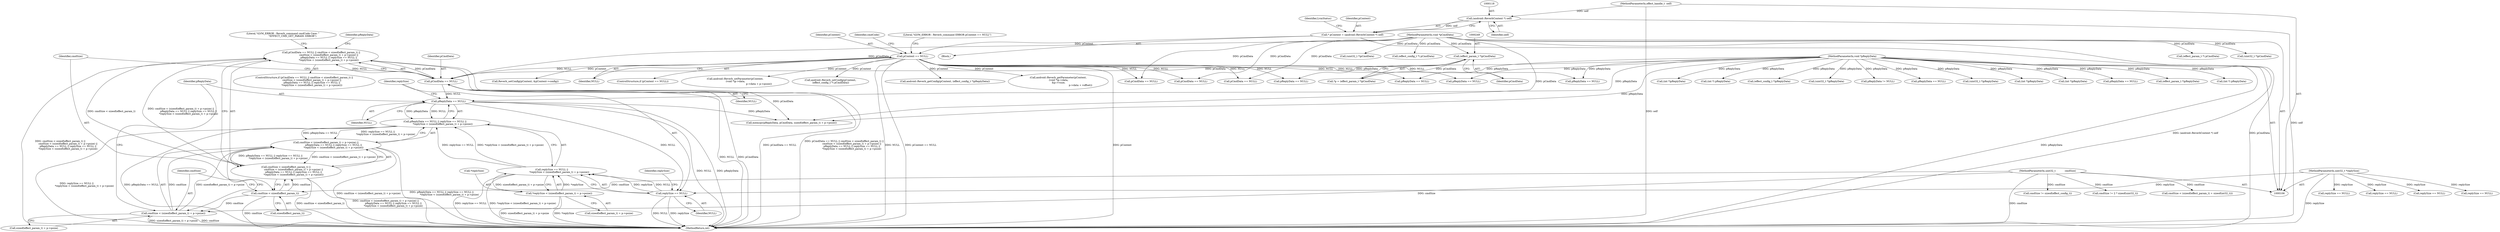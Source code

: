 digraph "0_Android_aeea52da00d210587fb3ed895de3d5f2e0264c88_6@API" {
"1000252" [label="(Call,pCmdData == NULL || cmdSize < sizeof(effect_param_t) ||\n                    cmdSize < (sizeof(effect_param_t) + p->psize) ||\n                    pReplyData == NULL || replySize == NULL ||\n                    *replySize < (sizeof(effect_param_t) + p->psize))"];
"1000253" [label="(Call,pCmdData == NULL)"];
"1000248" [label="(Call,(effect_param_t *)pCmdData)"];
"1000110" [label="(MethodParameterIn,void *pCmdData)"];
"1000127" [label="(Call,pContext == NULL)"];
"1000115" [label="(Call,* pContext = (android::ReverbContext *) self)"];
"1000117" [label="(Call,(android::ReverbContext *) self)"];
"1000107" [label="(MethodParameterIn,effect_handle_t  self)"];
"1000256" [label="(Call,cmdSize < sizeof(effect_param_t) ||\n                    cmdSize < (sizeof(effect_param_t) + p->psize) ||\n                    pReplyData == NULL || replySize == NULL ||\n                    *replySize < (sizeof(effect_param_t) + p->psize))"];
"1000257" [label="(Call,cmdSize < sizeof(effect_param_t))"];
"1000109" [label="(MethodParameterIn,uint32_t            cmdSize)"];
"1000261" [label="(Call,cmdSize < (sizeof(effect_param_t) + p->psize) ||\n                    pReplyData == NULL || replySize == NULL ||\n                    *replySize < (sizeof(effect_param_t) + p->psize))"];
"1000262" [label="(Call,cmdSize < (sizeof(effect_param_t) + p->psize))"];
"1000270" [label="(Call,pReplyData == NULL || replySize == NULL ||\n                    *replySize < (sizeof(effect_param_t) + p->psize))"];
"1000271" [label="(Call,pReplyData == NULL)"];
"1000112" [label="(MethodParameterIn,void *pReplyData)"];
"1000274" [label="(Call,replySize == NULL ||\n                    *replySize < (sizeof(effect_param_t) + p->psize))"];
"1000275" [label="(Call,replySize == NULL)"];
"1000111" [label="(MethodParameterIn,uint32_t *replySize)"];
"1000278" [label="(Call,*replySize < (sizeof(effect_param_t) + p->psize))"];
"1000183" [label="(Call,replySize == NULL)"];
"1000174" [label="(Call,cmdSize != sizeof(effect_config_t))"];
"1000126" [label="(ControlStructure,if (pContext == NULL))"];
"1000546" [label="(Call,cmdSize != 2 * sizeof(uint32_t))"];
"1000255" [label="(Identifier,NULL)"];
"1000257" [label="(Call,cmdSize < sizeof(effect_param_t))"];
"1000246" [label="(Call,*p = (effect_param_t *)pCmdData)"];
"1000277" [label="(Identifier,NULL)"];
"1000146" [label="(Call,replySize == NULL)"];
"1000110" [label="(MethodParameterIn,void *pCmdData)"];
"1000111" [label="(MethodParameterIn,uint32_t *replySize)"];
"1000413" [label="(Call,android::Reverb_setParameter(pContext,\n (void *)p->data,\n                                                              p->data + p->psize))"];
"1000259" [label="(Call,sizeof(effect_param_t))"];
"1000202" [label="(Call,android::Reverb_setConfig(pContext,\n (effect_config_t *) pCmdData))"];
"1000252" [label="(Call,pCmdData == NULL || cmdSize < sizeof(effect_param_t) ||\n                    cmdSize < (sizeof(effect_param_t) + p->psize) ||\n                    pReplyData == NULL || replySize == NULL ||\n                    *replySize < (sizeof(effect_param_t) + p->psize))"];
"1000107" [label="(MethodParameterIn,effect_handle_t  self)"];
"1000530" [label="(Call,(int *)pReplyData)"];
"1000371" [label="(Call,pReplyData == NULL)"];
"1000263" [label="(Identifier,cmdSize)"];
"1000304" [label="(Call,(effect_param_t *)pReplyData)"];
"1000117" [label="(Call,(android::ReverbContext *) self)"];
"1000258" [label="(Identifier,cmdSize)"];
"1000359" [label="(Call,pCmdData == NULL)"];
"1000127" [label="(Call,pContext == NULL)"];
"1000128" [label="(Identifier,pContext)"];
"1000274" [label="(Call,replySize == NULL ||\n                    *replySize < (sizeof(effect_param_t) + p->psize))"];
"1000271" [label="(Call,pReplyData == NULL)"];
"1000124" [label="(Identifier,LvmStatus)"];
"1000392" [label="(Call,(effect_param_t *) pCmdData)"];
"1000199" [label="(Call,(int *) pReplyData)"];
"1000264" [label="(Call,sizeof(effect_param_t) + p->psize)"];
"1000280" [label="(Identifier,replySize)"];
"1000410" [label="(Call,(int *)pReplyData)"];
"1000281" [label="(Call,sizeof(effect_param_t) + p->psize)"];
"1000279" [label="(Call,*replySize)"];
"1000278" [label="(Call,*replySize < (sizeof(effect_param_t) + p->psize))"];
"1000363" [label="(Call,cmdSize < (sizeof(effect_param_t) + sizeof(int32_t)))"];
"1000162" [label="(Call,(int *) pReplyData)"];
"1000231" [label="(Call,(effect_config_t *)pReplyData)"];
"1000502" [label="(Call,pReplyData == NULL)"];
"1000137" [label="(Identifier,cmdCode)"];
"1000375" [label="(Call,replySize == NULL)"];
"1000116" [label="(Identifier,pContext)"];
"1000229" [label="(Call,android::Reverb_getConfig(pContext, (effect_config_t *)pReplyData))"];
"1000276" [label="(Identifier,replySize)"];
"1000272" [label="(Identifier,pReplyData)"];
"1000589" [label="(Call,(uint32_t *)pCmdData)"];
"1000275" [label="(Call,replySize == NULL)"];
"1000273" [label="(Identifier,NULL)"];
"1000599" [label="(Call,(uint32_t *)pReplyData)"];
"1000109" [label="(MethodParameterIn,uint32_t            cmdSize)"];
"1000559" [label="(Call,pReplyData != NULL)"];
"1000215" [label="(Call,replySize == NULL)"];
"1000431" [label="(Call,pReplyData == NULL)"];
"1000289" [label="(Literal,\"\tLVM_ERROR : Reverb_command cmdCode Case: \"\n                         \"EFFECT_CMD_GET_PARAM: ERROR\")"];
"1000668" [label="(MethodReturn,int)"];
"1000327" [label="(Call,android::Reverb_getParameter(pContext,\n (void *)p->data,\n &p->vsize,\n                                                          p->data + voffset))"];
"1000253" [label="(Call,pCmdData == NULL)"];
"1000572" [label="(Call,(uint32_t *)pCmdData)"];
"1000250" [label="(Identifier,pCmdData)"];
"1000170" [label="(Call,pCmdData == NULL)"];
"1000294" [label="(Identifier,pReplyData)"];
"1000270" [label="(Call,pReplyData == NULL || replySize == NULL ||\n                    *replySize < (sizeof(effect_param_t) + p->psize))"];
"1000132" [label="(Literal,\"\tLVM_ERROR : Reverb_command ERROR pContext == NULL\")"];
"1000236" [label="(Call,Reverb_setConfig(pContext, &pContext->config))"];
"1000112" [label="(MethodParameterIn,void *pReplyData)"];
"1000113" [label="(Block,)"];
"1000115" [label="(Call,* pContext = (android::ReverbContext *) self)"];
"1000543" [label="(Call,pCmdData == NULL)"];
"1000211" [label="(Call,pReplyData == NULL)"];
"1000262" [label="(Call,cmdSize < (sizeof(effect_param_t) + p->psize))"];
"1000256" [label="(Call,cmdSize < sizeof(effect_param_t) ||\n                    cmdSize < (sizeof(effect_param_t) + p->psize) ||\n                    pReplyData == NULL || replySize == NULL ||\n                    *replySize < (sizeof(effect_param_t) + p->psize))"];
"1000179" [label="(Call,pReplyData == NULL)"];
"1000142" [label="(Call,pReplyData == NULL)"];
"1000261" [label="(Call,cmdSize < (sizeof(effect_param_t) + p->psize) ||\n                    pReplyData == NULL || replySize == NULL ||\n                    *replySize < (sizeof(effect_param_t) + p->psize))"];
"1000608" [label="(Call,(uint32_t *)pReplyData)"];
"1000251" [label="(ControlStructure,if (pCmdData == NULL || cmdSize < sizeof(effect_param_t) ||\n                    cmdSize < (sizeof(effect_param_t) + p->psize) ||\n                    pReplyData == NULL || replySize == NULL ||\n                    *replySize < (sizeof(effect_param_t) + p->psize)))"];
"1000254" [label="(Identifier,pCmdData)"];
"1000459" [label="(Call,(int *)pReplyData)"];
"1000129" [label="(Identifier,NULL)"];
"1000119" [label="(Identifier,self)"];
"1000248" [label="(Call,(effect_param_t *)pCmdData)"];
"1000204" [label="(Call,(effect_config_t *) pCmdData)"];
"1000293" [label="(Call,memcpy(pReplyData, pCmdData, sizeof(effect_param_t) + p->psize))"];
"1000252" -> "1000251"  [label="AST: "];
"1000252" -> "1000253"  [label="CFG: "];
"1000252" -> "1000256"  [label="CFG: "];
"1000253" -> "1000252"  [label="AST: "];
"1000256" -> "1000252"  [label="AST: "];
"1000289" -> "1000252"  [label="CFG: "];
"1000294" -> "1000252"  [label="CFG: "];
"1000252" -> "1000668"  [label="DDG: pCmdData == NULL"];
"1000252" -> "1000668"  [label="DDG: pCmdData == NULL || cmdSize < sizeof(effect_param_t) ||\n                    cmdSize < (sizeof(effect_param_t) + p->psize) ||\n                    pReplyData == NULL || replySize == NULL ||\n                    *replySize < (sizeof(effect_param_t) + p->psize)"];
"1000252" -> "1000668"  [label="DDG: cmdSize < sizeof(effect_param_t) ||\n                    cmdSize < (sizeof(effect_param_t) + p->psize) ||\n                    pReplyData == NULL || replySize == NULL ||\n                    *replySize < (sizeof(effect_param_t) + p->psize)"];
"1000253" -> "1000252"  [label="DDG: pCmdData"];
"1000253" -> "1000252"  [label="DDG: NULL"];
"1000256" -> "1000252"  [label="DDG: cmdSize < sizeof(effect_param_t)"];
"1000256" -> "1000252"  [label="DDG: cmdSize < (sizeof(effect_param_t) + p->psize) ||\n                    pReplyData == NULL || replySize == NULL ||\n                    *replySize < (sizeof(effect_param_t) + p->psize)"];
"1000253" -> "1000255"  [label="CFG: "];
"1000254" -> "1000253"  [label="AST: "];
"1000255" -> "1000253"  [label="AST: "];
"1000258" -> "1000253"  [label="CFG: "];
"1000253" -> "1000668"  [label="DDG: NULL"];
"1000253" -> "1000668"  [label="DDG: pCmdData"];
"1000248" -> "1000253"  [label="DDG: pCmdData"];
"1000110" -> "1000253"  [label="DDG: pCmdData"];
"1000127" -> "1000253"  [label="DDG: NULL"];
"1000253" -> "1000271"  [label="DDG: NULL"];
"1000253" -> "1000293"  [label="DDG: pCmdData"];
"1000248" -> "1000246"  [label="AST: "];
"1000248" -> "1000250"  [label="CFG: "];
"1000249" -> "1000248"  [label="AST: "];
"1000250" -> "1000248"  [label="AST: "];
"1000246" -> "1000248"  [label="CFG: "];
"1000248" -> "1000246"  [label="DDG: pCmdData"];
"1000110" -> "1000248"  [label="DDG: pCmdData"];
"1000110" -> "1000106"  [label="AST: "];
"1000110" -> "1000668"  [label="DDG: pCmdData"];
"1000110" -> "1000170"  [label="DDG: pCmdData"];
"1000110" -> "1000204"  [label="DDG: pCmdData"];
"1000110" -> "1000293"  [label="DDG: pCmdData"];
"1000110" -> "1000359"  [label="DDG: pCmdData"];
"1000110" -> "1000392"  [label="DDG: pCmdData"];
"1000110" -> "1000543"  [label="DDG: pCmdData"];
"1000110" -> "1000572"  [label="DDG: pCmdData"];
"1000110" -> "1000589"  [label="DDG: pCmdData"];
"1000127" -> "1000126"  [label="AST: "];
"1000127" -> "1000129"  [label="CFG: "];
"1000128" -> "1000127"  [label="AST: "];
"1000129" -> "1000127"  [label="AST: "];
"1000132" -> "1000127"  [label="CFG: "];
"1000137" -> "1000127"  [label="CFG: "];
"1000127" -> "1000668"  [label="DDG: NULL"];
"1000127" -> "1000668"  [label="DDG: pContext == NULL"];
"1000127" -> "1000668"  [label="DDG: pContext"];
"1000115" -> "1000127"  [label="DDG: pContext"];
"1000127" -> "1000142"  [label="DDG: NULL"];
"1000127" -> "1000170"  [label="DDG: NULL"];
"1000127" -> "1000202"  [label="DDG: pContext"];
"1000127" -> "1000211"  [label="DDG: NULL"];
"1000127" -> "1000229"  [label="DDG: pContext"];
"1000127" -> "1000236"  [label="DDG: pContext"];
"1000127" -> "1000327"  [label="DDG: pContext"];
"1000127" -> "1000359"  [label="DDG: NULL"];
"1000127" -> "1000413"  [label="DDG: pContext"];
"1000127" -> "1000431"  [label="DDG: NULL"];
"1000127" -> "1000502"  [label="DDG: NULL"];
"1000127" -> "1000543"  [label="DDG: NULL"];
"1000115" -> "1000113"  [label="AST: "];
"1000115" -> "1000117"  [label="CFG: "];
"1000116" -> "1000115"  [label="AST: "];
"1000117" -> "1000115"  [label="AST: "];
"1000124" -> "1000115"  [label="CFG: "];
"1000115" -> "1000668"  [label="DDG: (android::ReverbContext *) self"];
"1000117" -> "1000115"  [label="DDG: self"];
"1000117" -> "1000119"  [label="CFG: "];
"1000118" -> "1000117"  [label="AST: "];
"1000119" -> "1000117"  [label="AST: "];
"1000117" -> "1000668"  [label="DDG: self"];
"1000107" -> "1000117"  [label="DDG: self"];
"1000107" -> "1000106"  [label="AST: "];
"1000107" -> "1000668"  [label="DDG: self"];
"1000256" -> "1000257"  [label="CFG: "];
"1000256" -> "1000261"  [label="CFG: "];
"1000257" -> "1000256"  [label="AST: "];
"1000261" -> "1000256"  [label="AST: "];
"1000256" -> "1000668"  [label="DDG: cmdSize < sizeof(effect_param_t)"];
"1000256" -> "1000668"  [label="DDG: cmdSize < (sizeof(effect_param_t) + p->psize) ||\n                    pReplyData == NULL || replySize == NULL ||\n                    *replySize < (sizeof(effect_param_t) + p->psize)"];
"1000257" -> "1000256"  [label="DDG: cmdSize"];
"1000261" -> "1000256"  [label="DDG: cmdSize < (sizeof(effect_param_t) + p->psize)"];
"1000261" -> "1000256"  [label="DDG: pReplyData == NULL || replySize == NULL ||\n                    *replySize < (sizeof(effect_param_t) + p->psize)"];
"1000257" -> "1000259"  [label="CFG: "];
"1000258" -> "1000257"  [label="AST: "];
"1000259" -> "1000257"  [label="AST: "];
"1000263" -> "1000257"  [label="CFG: "];
"1000257" -> "1000668"  [label="DDG: cmdSize"];
"1000109" -> "1000257"  [label="DDG: cmdSize"];
"1000257" -> "1000262"  [label="DDG: cmdSize"];
"1000109" -> "1000106"  [label="AST: "];
"1000109" -> "1000668"  [label="DDG: cmdSize"];
"1000109" -> "1000174"  [label="DDG: cmdSize"];
"1000109" -> "1000262"  [label="DDG: cmdSize"];
"1000109" -> "1000363"  [label="DDG: cmdSize"];
"1000109" -> "1000546"  [label="DDG: cmdSize"];
"1000261" -> "1000262"  [label="CFG: "];
"1000261" -> "1000270"  [label="CFG: "];
"1000262" -> "1000261"  [label="AST: "];
"1000270" -> "1000261"  [label="AST: "];
"1000261" -> "1000668"  [label="DDG: cmdSize < (sizeof(effect_param_t) + p->psize)"];
"1000261" -> "1000668"  [label="DDG: pReplyData == NULL || replySize == NULL ||\n                    *replySize < (sizeof(effect_param_t) + p->psize)"];
"1000262" -> "1000261"  [label="DDG: cmdSize"];
"1000262" -> "1000261"  [label="DDG: sizeof(effect_param_t) + p->psize"];
"1000270" -> "1000261"  [label="DDG: pReplyData == NULL"];
"1000270" -> "1000261"  [label="DDG: replySize == NULL ||\n                    *replySize < (sizeof(effect_param_t) + p->psize)"];
"1000262" -> "1000264"  [label="CFG: "];
"1000263" -> "1000262"  [label="AST: "];
"1000264" -> "1000262"  [label="AST: "];
"1000272" -> "1000262"  [label="CFG: "];
"1000262" -> "1000668"  [label="DDG: sizeof(effect_param_t) + p->psize"];
"1000262" -> "1000668"  [label="DDG: cmdSize"];
"1000270" -> "1000271"  [label="CFG: "];
"1000270" -> "1000274"  [label="CFG: "];
"1000271" -> "1000270"  [label="AST: "];
"1000274" -> "1000270"  [label="AST: "];
"1000270" -> "1000668"  [label="DDG: replySize == NULL ||\n                    *replySize < (sizeof(effect_param_t) + p->psize)"];
"1000270" -> "1000668"  [label="DDG: pReplyData == NULL"];
"1000271" -> "1000270"  [label="DDG: pReplyData"];
"1000271" -> "1000270"  [label="DDG: NULL"];
"1000274" -> "1000270"  [label="DDG: replySize == NULL"];
"1000274" -> "1000270"  [label="DDG: *replySize < (sizeof(effect_param_t) + p->psize)"];
"1000271" -> "1000273"  [label="CFG: "];
"1000272" -> "1000271"  [label="AST: "];
"1000273" -> "1000271"  [label="AST: "];
"1000276" -> "1000271"  [label="CFG: "];
"1000271" -> "1000668"  [label="DDG: NULL"];
"1000271" -> "1000668"  [label="DDG: pReplyData"];
"1000112" -> "1000271"  [label="DDG: pReplyData"];
"1000271" -> "1000275"  [label="DDG: NULL"];
"1000271" -> "1000293"  [label="DDG: pReplyData"];
"1000112" -> "1000106"  [label="AST: "];
"1000112" -> "1000668"  [label="DDG: pReplyData"];
"1000112" -> "1000142"  [label="DDG: pReplyData"];
"1000112" -> "1000162"  [label="DDG: pReplyData"];
"1000112" -> "1000179"  [label="DDG: pReplyData"];
"1000112" -> "1000199"  [label="DDG: pReplyData"];
"1000112" -> "1000211"  [label="DDG: pReplyData"];
"1000112" -> "1000231"  [label="DDG: pReplyData"];
"1000112" -> "1000293"  [label="DDG: pReplyData"];
"1000112" -> "1000304"  [label="DDG: pReplyData"];
"1000112" -> "1000371"  [label="DDG: pReplyData"];
"1000112" -> "1000410"  [label="DDG: pReplyData"];
"1000112" -> "1000431"  [label="DDG: pReplyData"];
"1000112" -> "1000459"  [label="DDG: pReplyData"];
"1000112" -> "1000502"  [label="DDG: pReplyData"];
"1000112" -> "1000530"  [label="DDG: pReplyData"];
"1000112" -> "1000559"  [label="DDG: pReplyData"];
"1000112" -> "1000599"  [label="DDG: pReplyData"];
"1000112" -> "1000608"  [label="DDG: pReplyData"];
"1000274" -> "1000275"  [label="CFG: "];
"1000274" -> "1000278"  [label="CFG: "];
"1000275" -> "1000274"  [label="AST: "];
"1000278" -> "1000274"  [label="AST: "];
"1000274" -> "1000668"  [label="DDG: replySize == NULL"];
"1000274" -> "1000668"  [label="DDG: *replySize < (sizeof(effect_param_t) + p->psize)"];
"1000275" -> "1000274"  [label="DDG: replySize"];
"1000275" -> "1000274"  [label="DDG: NULL"];
"1000278" -> "1000274"  [label="DDG: *replySize"];
"1000278" -> "1000274"  [label="DDG: sizeof(effect_param_t) + p->psize"];
"1000275" -> "1000277"  [label="CFG: "];
"1000276" -> "1000275"  [label="AST: "];
"1000277" -> "1000275"  [label="AST: "];
"1000280" -> "1000275"  [label="CFG: "];
"1000275" -> "1000668"  [label="DDG: replySize"];
"1000275" -> "1000668"  [label="DDG: NULL"];
"1000111" -> "1000275"  [label="DDG: replySize"];
"1000111" -> "1000106"  [label="AST: "];
"1000111" -> "1000668"  [label="DDG: replySize"];
"1000111" -> "1000146"  [label="DDG: replySize"];
"1000111" -> "1000183"  [label="DDG: replySize"];
"1000111" -> "1000215"  [label="DDG: replySize"];
"1000111" -> "1000375"  [label="DDG: replySize"];
"1000278" -> "1000281"  [label="CFG: "];
"1000279" -> "1000278"  [label="AST: "];
"1000281" -> "1000278"  [label="AST: "];
"1000278" -> "1000668"  [label="DDG: sizeof(effect_param_t) + p->psize"];
"1000278" -> "1000668"  [label="DDG: *replySize"];
}
